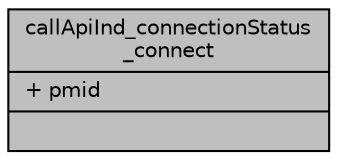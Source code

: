 digraph "callApiInd_connectionStatus_connect"
{
  edge [fontname="Helvetica",fontsize="10",labelfontname="Helvetica",labelfontsize="10"];
  node [fontname="Helvetica",fontsize="10",shape=record];
  Node11 [label="{callApiInd_connectionStatus\l_connect\n|+ pmid\l|}",height=0.2,width=0.4,color="black", fillcolor="grey75", style="filled", fontcolor="black"];
}
